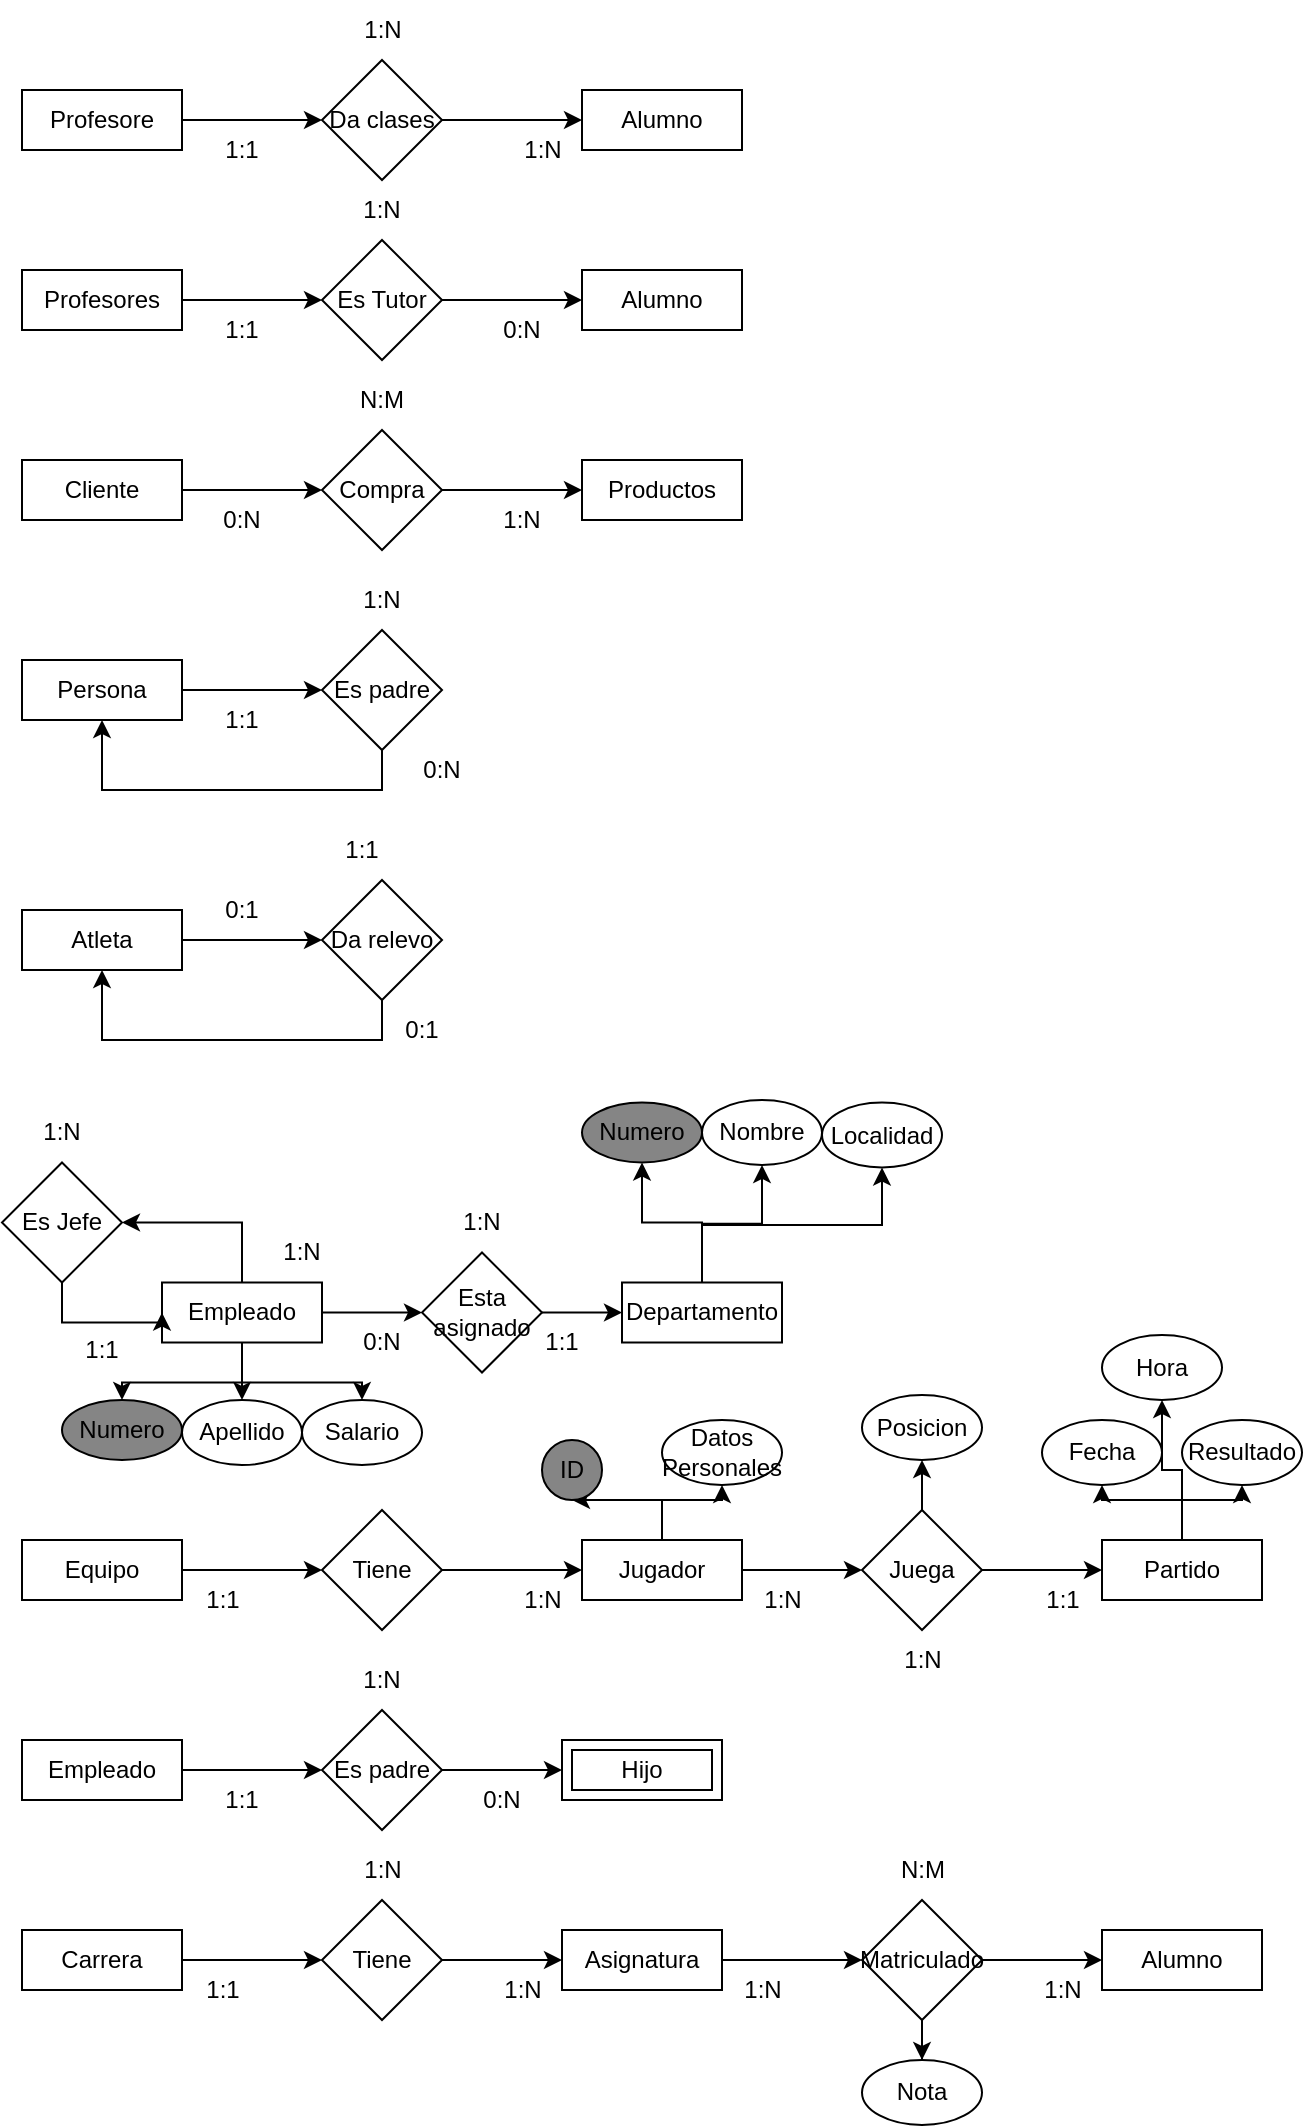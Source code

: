 <mxfile version="20.4.1" type="device"><diagram id="OgnrwaEryYFKExKdWhZs" name="Página-1"><mxGraphModel dx="1662" dy="771" grid="1" gridSize="10" guides="1" tooltips="1" connect="1" arrows="1" fold="1" page="1" pageScale="1" pageWidth="827" pageHeight="1169" math="0" shadow="0"><root><mxCell id="0"/><mxCell id="1" parent="0"/><mxCell id="p4LejCbkvc22zGOMLgZL-5" style="edgeStyle=orthogonalEdgeStyle;rounded=0;orthogonalLoop=1;jettySize=auto;html=1;exitX=1;exitY=0.5;exitDx=0;exitDy=0;entryX=0;entryY=0.5;entryDx=0;entryDy=0;" edge="1" parent="1" source="p4LejCbkvc22zGOMLgZL-1" target="p4LejCbkvc22zGOMLgZL-3"><mxGeometry relative="1" as="geometry"/></mxCell><mxCell id="p4LejCbkvc22zGOMLgZL-1" value="Profesore" style="rounded=0;whiteSpace=wrap;html=1;" vertex="1" parent="1"><mxGeometry x="30" y="55" width="80" height="30" as="geometry"/></mxCell><mxCell id="p4LejCbkvc22zGOMLgZL-2" value="Alumno" style="rounded=0;whiteSpace=wrap;html=1;" vertex="1" parent="1"><mxGeometry x="310" y="55" width="80" height="30" as="geometry"/></mxCell><mxCell id="p4LejCbkvc22zGOMLgZL-6" style="edgeStyle=orthogonalEdgeStyle;rounded=0;orthogonalLoop=1;jettySize=auto;html=1;exitX=1;exitY=0.5;exitDx=0;exitDy=0;entryX=0;entryY=0.5;entryDx=0;entryDy=0;" edge="1" parent="1" source="p4LejCbkvc22zGOMLgZL-3" target="p4LejCbkvc22zGOMLgZL-2"><mxGeometry relative="1" as="geometry"/></mxCell><mxCell id="p4LejCbkvc22zGOMLgZL-3" value="Da clases" style="rhombus;whiteSpace=wrap;html=1;" vertex="1" parent="1"><mxGeometry x="180" y="40" width="60" height="60" as="geometry"/></mxCell><mxCell id="p4LejCbkvc22zGOMLgZL-7" value="1:N" style="text;html=1;align=center;verticalAlign=middle;resizable=0;points=[];autosize=1;strokeColor=none;fillColor=none;" vertex="1" parent="1"><mxGeometry x="270" y="70" width="40" height="30" as="geometry"/></mxCell><mxCell id="p4LejCbkvc22zGOMLgZL-8" value="1:1" style="text;html=1;strokeColor=none;fillColor=none;align=center;verticalAlign=middle;whiteSpace=wrap;rounded=0;" vertex="1" parent="1"><mxGeometry x="110" y="70" width="60" height="30" as="geometry"/></mxCell><mxCell id="p4LejCbkvc22zGOMLgZL-9" value="1:N" style="text;html=1;align=center;verticalAlign=middle;resizable=0;points=[];autosize=1;strokeColor=none;fillColor=none;" vertex="1" parent="1"><mxGeometry x="190" y="10" width="40" height="30" as="geometry"/></mxCell><mxCell id="p4LejCbkvc22zGOMLgZL-13" style="edgeStyle=orthogonalEdgeStyle;rounded=0;orthogonalLoop=1;jettySize=auto;html=1;exitX=1;exitY=0.5;exitDx=0;exitDy=0;entryX=0;entryY=0.5;entryDx=0;entryDy=0;" edge="1" parent="1" source="p4LejCbkvc22zGOMLgZL-10" target="p4LejCbkvc22zGOMLgZL-12"><mxGeometry relative="1" as="geometry"/></mxCell><mxCell id="p4LejCbkvc22zGOMLgZL-10" value="Profesores" style="rounded=0;whiteSpace=wrap;html=1;" vertex="1" parent="1"><mxGeometry x="30" y="145" width="80" height="30" as="geometry"/></mxCell><mxCell id="p4LejCbkvc22zGOMLgZL-11" value="Alumno" style="rounded=0;whiteSpace=wrap;html=1;" vertex="1" parent="1"><mxGeometry x="310" y="145" width="80" height="30" as="geometry"/></mxCell><mxCell id="p4LejCbkvc22zGOMLgZL-14" style="edgeStyle=orthogonalEdgeStyle;rounded=0;orthogonalLoop=1;jettySize=auto;html=1;exitX=1;exitY=0.5;exitDx=0;exitDy=0;entryX=0;entryY=0.5;entryDx=0;entryDy=0;" edge="1" parent="1" source="p4LejCbkvc22zGOMLgZL-12" target="p4LejCbkvc22zGOMLgZL-11"><mxGeometry relative="1" as="geometry"/></mxCell><mxCell id="p4LejCbkvc22zGOMLgZL-12" value="Es Tutor" style="rhombus;whiteSpace=wrap;html=1;" vertex="1" parent="1"><mxGeometry x="180" y="130" width="60" height="60" as="geometry"/></mxCell><mxCell id="p4LejCbkvc22zGOMLgZL-15" value="1:1" style="text;html=1;strokeColor=none;fillColor=none;align=center;verticalAlign=middle;whiteSpace=wrap;rounded=0;" vertex="1" parent="1"><mxGeometry x="110" y="160" width="60" height="30" as="geometry"/></mxCell><mxCell id="p4LejCbkvc22zGOMLgZL-16" value="0:N" style="text;html=1;strokeColor=none;fillColor=none;align=center;verticalAlign=middle;whiteSpace=wrap;rounded=0;" vertex="1" parent="1"><mxGeometry x="250" y="160" width="60" height="30" as="geometry"/></mxCell><mxCell id="p4LejCbkvc22zGOMLgZL-17" value="1:N" style="text;html=1;strokeColor=none;fillColor=none;align=center;verticalAlign=middle;whiteSpace=wrap;rounded=0;" vertex="1" parent="1"><mxGeometry x="180" y="100" width="60" height="30" as="geometry"/></mxCell><mxCell id="p4LejCbkvc22zGOMLgZL-21" style="edgeStyle=orthogonalEdgeStyle;rounded=0;orthogonalLoop=1;jettySize=auto;html=1;exitX=1;exitY=0.5;exitDx=0;exitDy=0;entryX=0;entryY=0.5;entryDx=0;entryDy=0;" edge="1" parent="1" source="p4LejCbkvc22zGOMLgZL-18" target="p4LejCbkvc22zGOMLgZL-19"><mxGeometry relative="1" as="geometry"/></mxCell><mxCell id="p4LejCbkvc22zGOMLgZL-18" value="Cliente" style="rounded=0;whiteSpace=wrap;html=1;" vertex="1" parent="1"><mxGeometry x="30" y="240" width="80" height="30" as="geometry"/></mxCell><mxCell id="p4LejCbkvc22zGOMLgZL-22" style="edgeStyle=orthogonalEdgeStyle;rounded=0;orthogonalLoop=1;jettySize=auto;html=1;exitX=1;exitY=0.5;exitDx=0;exitDy=0;entryX=0;entryY=0.5;entryDx=0;entryDy=0;" edge="1" parent="1" source="p4LejCbkvc22zGOMLgZL-19" target="p4LejCbkvc22zGOMLgZL-20"><mxGeometry relative="1" as="geometry"/></mxCell><mxCell id="p4LejCbkvc22zGOMLgZL-19" value="Compra" style="rhombus;whiteSpace=wrap;html=1;" vertex="1" parent="1"><mxGeometry x="180" y="225" width="60" height="60" as="geometry"/></mxCell><mxCell id="p4LejCbkvc22zGOMLgZL-20" value="Productos" style="rounded=0;whiteSpace=wrap;html=1;" vertex="1" parent="1"><mxGeometry x="310" y="240" width="80" height="30" as="geometry"/></mxCell><mxCell id="p4LejCbkvc22zGOMLgZL-23" value="0:N" style="text;html=1;strokeColor=none;fillColor=none;align=center;verticalAlign=middle;whiteSpace=wrap;rounded=0;" vertex="1" parent="1"><mxGeometry x="110" y="255" width="60" height="30" as="geometry"/></mxCell><mxCell id="p4LejCbkvc22zGOMLgZL-24" value="1:N" style="text;html=1;strokeColor=none;fillColor=none;align=center;verticalAlign=middle;whiteSpace=wrap;rounded=0;" vertex="1" parent="1"><mxGeometry x="250" y="255" width="60" height="30" as="geometry"/></mxCell><mxCell id="p4LejCbkvc22zGOMLgZL-25" value="N:M" style="text;html=1;strokeColor=none;fillColor=none;align=center;verticalAlign=middle;whiteSpace=wrap;rounded=0;" vertex="1" parent="1"><mxGeometry x="180" y="195" width="60" height="30" as="geometry"/></mxCell><mxCell id="p4LejCbkvc22zGOMLgZL-29" style="edgeStyle=orthogonalEdgeStyle;rounded=0;orthogonalLoop=1;jettySize=auto;html=1;exitX=1;exitY=0.5;exitDx=0;exitDy=0;entryX=0;entryY=0.5;entryDx=0;entryDy=0;" edge="1" parent="1" source="p4LejCbkvc22zGOMLgZL-26" target="p4LejCbkvc22zGOMLgZL-28"><mxGeometry relative="1" as="geometry"/></mxCell><mxCell id="p4LejCbkvc22zGOMLgZL-26" value="Persona" style="rounded=0;whiteSpace=wrap;html=1;" vertex="1" parent="1"><mxGeometry x="30" y="340" width="80" height="30" as="geometry"/></mxCell><mxCell id="p4LejCbkvc22zGOMLgZL-33" style="edgeStyle=orthogonalEdgeStyle;rounded=0;orthogonalLoop=1;jettySize=auto;html=1;exitX=0.5;exitY=1;exitDx=0;exitDy=0;entryX=0.5;entryY=1;entryDx=0;entryDy=0;" edge="1" parent="1" source="p4LejCbkvc22zGOMLgZL-28" target="p4LejCbkvc22zGOMLgZL-26"><mxGeometry relative="1" as="geometry"/></mxCell><mxCell id="p4LejCbkvc22zGOMLgZL-28" value="Es padre" style="rhombus;whiteSpace=wrap;html=1;" vertex="1" parent="1"><mxGeometry x="180" y="325" width="60" height="60" as="geometry"/></mxCell><mxCell id="p4LejCbkvc22zGOMLgZL-32" value="1:1" style="text;html=1;strokeColor=none;fillColor=none;align=center;verticalAlign=middle;whiteSpace=wrap;rounded=0;" vertex="1" parent="1"><mxGeometry x="110" y="355" width="60" height="30" as="geometry"/></mxCell><mxCell id="p4LejCbkvc22zGOMLgZL-34" value="0:N" style="text;html=1;strokeColor=none;fillColor=none;align=center;verticalAlign=middle;whiteSpace=wrap;rounded=0;" vertex="1" parent="1"><mxGeometry x="210" y="380" width="60" height="30" as="geometry"/></mxCell><mxCell id="p4LejCbkvc22zGOMLgZL-35" value="1:N" style="text;html=1;strokeColor=none;fillColor=none;align=center;verticalAlign=middle;whiteSpace=wrap;rounded=0;" vertex="1" parent="1"><mxGeometry x="180" y="295" width="60" height="30" as="geometry"/></mxCell><mxCell id="p4LejCbkvc22zGOMLgZL-38" style="edgeStyle=orthogonalEdgeStyle;rounded=0;orthogonalLoop=1;jettySize=auto;html=1;exitX=1;exitY=0.5;exitDx=0;exitDy=0;entryX=0;entryY=0.5;entryDx=0;entryDy=0;" edge="1" parent="1" source="p4LejCbkvc22zGOMLgZL-36" target="p4LejCbkvc22zGOMLgZL-37"><mxGeometry relative="1" as="geometry"/></mxCell><mxCell id="p4LejCbkvc22zGOMLgZL-36" value="Atleta" style="rounded=0;whiteSpace=wrap;html=1;" vertex="1" parent="1"><mxGeometry x="30" y="465" width="80" height="30" as="geometry"/></mxCell><mxCell id="p4LejCbkvc22zGOMLgZL-39" style="edgeStyle=orthogonalEdgeStyle;rounded=0;orthogonalLoop=1;jettySize=auto;html=1;exitX=0.5;exitY=1;exitDx=0;exitDy=0;entryX=0.5;entryY=1;entryDx=0;entryDy=0;" edge="1" parent="1" source="p4LejCbkvc22zGOMLgZL-37" target="p4LejCbkvc22zGOMLgZL-36"><mxGeometry relative="1" as="geometry"/></mxCell><mxCell id="p4LejCbkvc22zGOMLgZL-37" value="Da relevo" style="rhombus;whiteSpace=wrap;html=1;" vertex="1" parent="1"><mxGeometry x="180" y="450" width="60" height="60" as="geometry"/></mxCell><mxCell id="p4LejCbkvc22zGOMLgZL-40" value="0:1" style="text;html=1;strokeColor=none;fillColor=none;align=center;verticalAlign=middle;whiteSpace=wrap;rounded=0;" vertex="1" parent="1"><mxGeometry x="110" y="450" width="60" height="30" as="geometry"/></mxCell><mxCell id="p4LejCbkvc22zGOMLgZL-41" value="0:1" style="text;html=1;strokeColor=none;fillColor=none;align=center;verticalAlign=middle;whiteSpace=wrap;rounded=0;" vertex="1" parent="1"><mxGeometry x="200" y="510" width="60" height="30" as="geometry"/></mxCell><mxCell id="p4LejCbkvc22zGOMLgZL-42" value="1:1" style="text;html=1;strokeColor=none;fillColor=none;align=center;verticalAlign=middle;whiteSpace=wrap;rounded=0;" vertex="1" parent="1"><mxGeometry x="170" y="420" width="60" height="30" as="geometry"/></mxCell><mxCell id="p4LejCbkvc22zGOMLgZL-46" style="edgeStyle=orthogonalEdgeStyle;rounded=0;orthogonalLoop=1;jettySize=auto;html=1;exitX=0.5;exitY=0;exitDx=0;exitDy=0;entryX=0.5;entryY=1;entryDx=0;entryDy=0;" edge="1" parent="1" source="p4LejCbkvc22zGOMLgZL-43" target="p4LejCbkvc22zGOMLgZL-45"><mxGeometry relative="1" as="geometry"/></mxCell><mxCell id="p4LejCbkvc22zGOMLgZL-48" style="edgeStyle=orthogonalEdgeStyle;rounded=0;orthogonalLoop=1;jettySize=auto;html=1;exitX=0.5;exitY=0;exitDx=0;exitDy=0;entryX=0.5;entryY=1;entryDx=0;entryDy=0;" edge="1" parent="1" source="p4LejCbkvc22zGOMLgZL-43" target="p4LejCbkvc22zGOMLgZL-47"><mxGeometry relative="1" as="geometry"/></mxCell><mxCell id="p4LejCbkvc22zGOMLgZL-50" style="edgeStyle=orthogonalEdgeStyle;rounded=0;orthogonalLoop=1;jettySize=auto;html=1;exitX=0.5;exitY=0;exitDx=0;exitDy=0;entryX=0.5;entryY=1;entryDx=0;entryDy=0;" edge="1" parent="1" source="p4LejCbkvc22zGOMLgZL-43" target="p4LejCbkvc22zGOMLgZL-49"><mxGeometry relative="1" as="geometry"/></mxCell><mxCell id="p4LejCbkvc22zGOMLgZL-43" value="Departamento" style="rounded=0;whiteSpace=wrap;html=1;" vertex="1" parent="1"><mxGeometry x="330" y="651.25" width="80" height="30" as="geometry"/></mxCell><mxCell id="p4LejCbkvc22zGOMLgZL-45" value="Numero" style="ellipse;whiteSpace=wrap;html=1;fillColor=#858585;" vertex="1" parent="1"><mxGeometry x="310" y="561.25" width="60" height="30" as="geometry"/></mxCell><mxCell id="p4LejCbkvc22zGOMLgZL-47" value="Nombre" style="ellipse;whiteSpace=wrap;html=1;fillColor=#FFFFFF;" vertex="1" parent="1"><mxGeometry x="370" y="560" width="60" height="32.5" as="geometry"/></mxCell><mxCell id="p4LejCbkvc22zGOMLgZL-49" value="Localidad" style="ellipse;whiteSpace=wrap;html=1;fillColor=#FFFFFF;" vertex="1" parent="1"><mxGeometry x="430" y="561.25" width="60" height="32.5" as="geometry"/></mxCell><mxCell id="p4LejCbkvc22zGOMLgZL-54" style="edgeStyle=orthogonalEdgeStyle;rounded=0;orthogonalLoop=1;jettySize=auto;html=1;exitX=1;exitY=0.5;exitDx=0;exitDy=0;entryX=0;entryY=0.5;entryDx=0;entryDy=0;" edge="1" parent="1" source="p4LejCbkvc22zGOMLgZL-52" target="p4LejCbkvc22zGOMLgZL-53"><mxGeometry relative="1" as="geometry"/></mxCell><mxCell id="p4LejCbkvc22zGOMLgZL-62" style="edgeStyle=orthogonalEdgeStyle;rounded=0;orthogonalLoop=1;jettySize=auto;html=1;exitX=0.5;exitY=0;exitDx=0;exitDy=0;entryX=1;entryY=0.5;entryDx=0;entryDy=0;" edge="1" parent="1" source="p4LejCbkvc22zGOMLgZL-52" target="p4LejCbkvc22zGOMLgZL-61"><mxGeometry relative="1" as="geometry"/></mxCell><mxCell id="p4LejCbkvc22zGOMLgZL-72" style="edgeStyle=orthogonalEdgeStyle;rounded=0;orthogonalLoop=1;jettySize=auto;html=1;exitX=0.5;exitY=1;exitDx=0;exitDy=0;entryX=0.5;entryY=0;entryDx=0;entryDy=0;" edge="1" parent="1" source="p4LejCbkvc22zGOMLgZL-52" target="p4LejCbkvc22zGOMLgZL-68"><mxGeometry relative="1" as="geometry"/></mxCell><mxCell id="p4LejCbkvc22zGOMLgZL-73" style="edgeStyle=orthogonalEdgeStyle;rounded=0;orthogonalLoop=1;jettySize=auto;html=1;exitX=0.5;exitY=1;exitDx=0;exitDy=0;entryX=0.5;entryY=0;entryDx=0;entryDy=0;" edge="1" parent="1" source="p4LejCbkvc22zGOMLgZL-52" target="p4LejCbkvc22zGOMLgZL-70"><mxGeometry relative="1" as="geometry"/></mxCell><mxCell id="p4LejCbkvc22zGOMLgZL-75" style="edgeStyle=orthogonalEdgeStyle;rounded=0;orthogonalLoop=1;jettySize=auto;html=1;exitX=0.5;exitY=1;exitDx=0;exitDy=0;entryX=0.5;entryY=0;entryDx=0;entryDy=0;" edge="1" parent="1" source="p4LejCbkvc22zGOMLgZL-52" target="p4LejCbkvc22zGOMLgZL-71"><mxGeometry relative="1" as="geometry"/></mxCell><mxCell id="p4LejCbkvc22zGOMLgZL-52" value="Empleado" style="rounded=0;whiteSpace=wrap;html=1;" vertex="1" parent="1"><mxGeometry x="100" y="651.25" width="80" height="30" as="geometry"/></mxCell><mxCell id="p4LejCbkvc22zGOMLgZL-55" style="edgeStyle=orthogonalEdgeStyle;rounded=0;orthogonalLoop=1;jettySize=auto;html=1;exitX=1;exitY=0.5;exitDx=0;exitDy=0;entryX=0;entryY=0.5;entryDx=0;entryDy=0;" edge="1" parent="1" source="p4LejCbkvc22zGOMLgZL-53" target="p4LejCbkvc22zGOMLgZL-43"><mxGeometry relative="1" as="geometry"/></mxCell><mxCell id="p4LejCbkvc22zGOMLgZL-53" value="Esta asignado" style="rhombus;whiteSpace=wrap;html=1;" vertex="1" parent="1"><mxGeometry x="230" y="636.25" width="60" height="60" as="geometry"/></mxCell><mxCell id="p4LejCbkvc22zGOMLgZL-56" value="0:N" style="text;html=1;strokeColor=none;fillColor=none;align=center;verticalAlign=middle;whiteSpace=wrap;rounded=0;" vertex="1" parent="1"><mxGeometry x="180" y="666.25" width="60" height="30" as="geometry"/></mxCell><mxCell id="p4LejCbkvc22zGOMLgZL-57" value="1:1" style="text;html=1;strokeColor=none;fillColor=none;align=center;verticalAlign=middle;whiteSpace=wrap;rounded=0;" vertex="1" parent="1"><mxGeometry x="270" y="666.25" width="60" height="30" as="geometry"/></mxCell><mxCell id="p4LejCbkvc22zGOMLgZL-58" value="1:N" style="text;html=1;strokeColor=none;fillColor=none;align=center;verticalAlign=middle;whiteSpace=wrap;rounded=0;" vertex="1" parent="1"><mxGeometry x="230" y="606.25" width="60" height="30" as="geometry"/></mxCell><mxCell id="p4LejCbkvc22zGOMLgZL-64" style="edgeStyle=orthogonalEdgeStyle;rounded=0;orthogonalLoop=1;jettySize=auto;html=1;exitX=0.5;exitY=1;exitDx=0;exitDy=0;entryX=0;entryY=0.5;entryDx=0;entryDy=0;" edge="1" parent="1" source="p4LejCbkvc22zGOMLgZL-61" target="p4LejCbkvc22zGOMLgZL-52"><mxGeometry relative="1" as="geometry"/></mxCell><mxCell id="p4LejCbkvc22zGOMLgZL-61" value="Es Jefe" style="rhombus;whiteSpace=wrap;html=1;" vertex="1" parent="1"><mxGeometry x="20" y="591.25" width="60" height="60" as="geometry"/></mxCell><mxCell id="p4LejCbkvc22zGOMLgZL-65" value="1:N" style="text;html=1;strokeColor=none;fillColor=none;align=center;verticalAlign=middle;whiteSpace=wrap;rounded=0;" vertex="1" parent="1"><mxGeometry x="140" y="621.25" width="60" height="30" as="geometry"/></mxCell><mxCell id="p4LejCbkvc22zGOMLgZL-66" value="1:1" style="text;html=1;strokeColor=none;fillColor=none;align=center;verticalAlign=middle;whiteSpace=wrap;rounded=0;" vertex="1" parent="1"><mxGeometry x="40" y="670" width="60" height="30" as="geometry"/></mxCell><mxCell id="p4LejCbkvc22zGOMLgZL-67" value="1:N" style="text;html=1;strokeColor=none;fillColor=none;align=center;verticalAlign=middle;whiteSpace=wrap;rounded=0;" vertex="1" parent="1"><mxGeometry x="20" y="561.25" width="60" height="30" as="geometry"/></mxCell><mxCell id="p4LejCbkvc22zGOMLgZL-68" value="Numero" style="ellipse;whiteSpace=wrap;html=1;fillColor=#858585;" vertex="1" parent="1"><mxGeometry x="50" y="710" width="60" height="30" as="geometry"/></mxCell><mxCell id="p4LejCbkvc22zGOMLgZL-70" value="Apellido" style="ellipse;whiteSpace=wrap;html=1;fillColor=#FFFFFF;" vertex="1" parent="1"><mxGeometry x="110" y="710" width="60" height="32.5" as="geometry"/></mxCell><mxCell id="p4LejCbkvc22zGOMLgZL-71" value="Salario" style="ellipse;whiteSpace=wrap;html=1;fillColor=#FFFFFF;" vertex="1" parent="1"><mxGeometry x="170" y="710" width="60" height="32.5" as="geometry"/></mxCell><mxCell id="p4LejCbkvc22zGOMLgZL-91" style="edgeStyle=orthogonalEdgeStyle;rounded=0;orthogonalLoop=1;jettySize=auto;html=1;exitX=1;exitY=0.5;exitDx=0;exitDy=0;entryX=0;entryY=0.5;entryDx=0;entryDy=0;" edge="1" parent="1" source="p4LejCbkvc22zGOMLgZL-77" target="p4LejCbkvc22zGOMLgZL-88"><mxGeometry relative="1" as="geometry"/></mxCell><mxCell id="p4LejCbkvc22zGOMLgZL-103" style="edgeStyle=orthogonalEdgeStyle;rounded=0;orthogonalLoop=1;jettySize=auto;html=1;exitX=0.5;exitY=0;exitDx=0;exitDy=0;entryX=0.5;entryY=1;entryDx=0;entryDy=0;" edge="1" parent="1" source="p4LejCbkvc22zGOMLgZL-77" target="p4LejCbkvc22zGOMLgZL-99"><mxGeometry relative="1" as="geometry"/></mxCell><mxCell id="p4LejCbkvc22zGOMLgZL-105" style="edgeStyle=orthogonalEdgeStyle;rounded=0;orthogonalLoop=1;jettySize=auto;html=1;exitX=0.5;exitY=0;exitDx=0;exitDy=0;entryX=0.5;entryY=1;entryDx=0;entryDy=0;" edge="1" parent="1" source="p4LejCbkvc22zGOMLgZL-77" target="p4LejCbkvc22zGOMLgZL-102"><mxGeometry relative="1" as="geometry"/></mxCell><mxCell id="p4LejCbkvc22zGOMLgZL-77" value="Jugador" style="rounded=0;whiteSpace=wrap;html=1;" vertex="1" parent="1"><mxGeometry x="310" y="780" width="80" height="30" as="geometry"/></mxCell><mxCell id="p4LejCbkvc22zGOMLgZL-80" style="edgeStyle=orthogonalEdgeStyle;rounded=0;orthogonalLoop=1;jettySize=auto;html=1;exitX=1;exitY=0.5;exitDx=0;exitDy=0;entryX=0;entryY=0.5;entryDx=0;entryDy=0;" edge="1" parent="1" source="p4LejCbkvc22zGOMLgZL-78" target="p4LejCbkvc22zGOMLgZL-79"><mxGeometry relative="1" as="geometry"/></mxCell><mxCell id="p4LejCbkvc22zGOMLgZL-78" value="Equipo" style="rounded=0;whiteSpace=wrap;html=1;" vertex="1" parent="1"><mxGeometry x="30" y="780" width="80" height="30" as="geometry"/></mxCell><mxCell id="p4LejCbkvc22zGOMLgZL-81" style="edgeStyle=orthogonalEdgeStyle;rounded=0;orthogonalLoop=1;jettySize=auto;html=1;exitX=1;exitY=0.5;exitDx=0;exitDy=0;entryX=0;entryY=0.5;entryDx=0;entryDy=0;" edge="1" parent="1" source="p4LejCbkvc22zGOMLgZL-79" target="p4LejCbkvc22zGOMLgZL-77"><mxGeometry relative="1" as="geometry"/></mxCell><mxCell id="p4LejCbkvc22zGOMLgZL-79" value="Tiene" style="rhombus;whiteSpace=wrap;html=1;" vertex="1" parent="1"><mxGeometry x="180" y="765" width="60" height="60" as="geometry"/></mxCell><mxCell id="p4LejCbkvc22zGOMLgZL-84" value="1:1" style="text;html=1;align=center;verticalAlign=middle;resizable=0;points=[];autosize=1;strokeColor=none;fillColor=none;" vertex="1" parent="1"><mxGeometry x="110" y="795" width="40" height="30" as="geometry"/></mxCell><mxCell id="p4LejCbkvc22zGOMLgZL-85" value="1:N" style="text;html=1;align=center;verticalAlign=middle;resizable=0;points=[];autosize=1;strokeColor=none;fillColor=none;" vertex="1" parent="1"><mxGeometry x="270" y="795" width="40" height="30" as="geometry"/></mxCell><mxCell id="p4LejCbkvc22zGOMLgZL-109" style="edgeStyle=orthogonalEdgeStyle;rounded=0;orthogonalLoop=1;jettySize=auto;html=1;exitX=0.5;exitY=0;exitDx=0;exitDy=0;entryX=0.5;entryY=1;entryDx=0;entryDy=0;" edge="1" parent="1" source="p4LejCbkvc22zGOMLgZL-87" target="p4LejCbkvc22zGOMLgZL-106"><mxGeometry relative="1" as="geometry"/></mxCell><mxCell id="p4LejCbkvc22zGOMLgZL-110" style="edgeStyle=orthogonalEdgeStyle;rounded=0;orthogonalLoop=1;jettySize=auto;html=1;exitX=0.5;exitY=0;exitDx=0;exitDy=0;entryX=0.5;entryY=1;entryDx=0;entryDy=0;" edge="1" parent="1" source="p4LejCbkvc22zGOMLgZL-87" target="p4LejCbkvc22zGOMLgZL-108"><mxGeometry relative="1" as="geometry"/></mxCell><mxCell id="p4LejCbkvc22zGOMLgZL-111" style="edgeStyle=orthogonalEdgeStyle;rounded=0;orthogonalLoop=1;jettySize=auto;html=1;exitX=0.5;exitY=0;exitDx=0;exitDy=0;entryX=0.5;entryY=1;entryDx=0;entryDy=0;" edge="1" parent="1" source="p4LejCbkvc22zGOMLgZL-87" target="p4LejCbkvc22zGOMLgZL-107"><mxGeometry relative="1" as="geometry"/></mxCell><mxCell id="p4LejCbkvc22zGOMLgZL-87" value="Partido" style="rounded=0;whiteSpace=wrap;html=1;" vertex="1" parent="1"><mxGeometry x="570" y="780" width="80" height="30" as="geometry"/></mxCell><mxCell id="p4LejCbkvc22zGOMLgZL-92" style="edgeStyle=orthogonalEdgeStyle;rounded=0;orthogonalLoop=1;jettySize=auto;html=1;exitX=1;exitY=0.5;exitDx=0;exitDy=0;entryX=0;entryY=0.5;entryDx=0;entryDy=0;" edge="1" parent="1" source="p4LejCbkvc22zGOMLgZL-88" target="p4LejCbkvc22zGOMLgZL-87"><mxGeometry relative="1" as="geometry"/></mxCell><mxCell id="p4LejCbkvc22zGOMLgZL-95" style="edgeStyle=orthogonalEdgeStyle;rounded=0;orthogonalLoop=1;jettySize=auto;html=1;exitX=0.5;exitY=0;exitDx=0;exitDy=0;entryX=0.5;entryY=1;entryDx=0;entryDy=0;" edge="1" parent="1" source="p4LejCbkvc22zGOMLgZL-88" target="p4LejCbkvc22zGOMLgZL-94"><mxGeometry relative="1" as="geometry"/></mxCell><mxCell id="p4LejCbkvc22zGOMLgZL-88" value="Juega" style="rhombus;whiteSpace=wrap;html=1;" vertex="1" parent="1"><mxGeometry x="450" y="765" width="60" height="60" as="geometry"/></mxCell><mxCell id="p4LejCbkvc22zGOMLgZL-94" value="Posicion" style="ellipse;whiteSpace=wrap;html=1;fillColor=#FFFFFF;" vertex="1" parent="1"><mxGeometry x="450" y="707.5" width="60" height="32.5" as="geometry"/></mxCell><mxCell id="p4LejCbkvc22zGOMLgZL-96" value="1:N" style="text;html=1;align=center;verticalAlign=middle;resizable=0;points=[];autosize=1;strokeColor=none;fillColor=none;" vertex="1" parent="1"><mxGeometry x="390" y="795" width="40" height="30" as="geometry"/></mxCell><mxCell id="p4LejCbkvc22zGOMLgZL-97" value="1:1" style="text;html=1;align=center;verticalAlign=middle;resizable=0;points=[];autosize=1;strokeColor=none;fillColor=none;" vertex="1" parent="1"><mxGeometry x="530" y="795" width="40" height="30" as="geometry"/></mxCell><mxCell id="p4LejCbkvc22zGOMLgZL-98" value="1:N" style="text;html=1;align=center;verticalAlign=middle;resizable=0;points=[];autosize=1;strokeColor=none;fillColor=none;" vertex="1" parent="1"><mxGeometry x="460" y="825" width="40" height="30" as="geometry"/></mxCell><mxCell id="p4LejCbkvc22zGOMLgZL-99" value="ID" style="ellipse;whiteSpace=wrap;html=1;fillColor=#858585;" vertex="1" parent="1"><mxGeometry x="290" y="730" width="30" height="30" as="geometry"/></mxCell><mxCell id="p4LejCbkvc22zGOMLgZL-102" value="Datos Personales" style="ellipse;whiteSpace=wrap;html=1;fillColor=#FFFFFF;" vertex="1" parent="1"><mxGeometry x="350" y="720" width="60" height="32.5" as="geometry"/></mxCell><mxCell id="p4LejCbkvc22zGOMLgZL-106" value="Fecha" style="ellipse;whiteSpace=wrap;html=1;fillColor=#FFFFFF;" vertex="1" parent="1"><mxGeometry x="540" y="720" width="60" height="32.5" as="geometry"/></mxCell><mxCell id="p4LejCbkvc22zGOMLgZL-107" value="Hora" style="ellipse;whiteSpace=wrap;html=1;fillColor=#FFFFFF;" vertex="1" parent="1"><mxGeometry x="570" y="677.5" width="60" height="32.5" as="geometry"/></mxCell><mxCell id="p4LejCbkvc22zGOMLgZL-108" value="Resultado" style="ellipse;whiteSpace=wrap;html=1;fillColor=#FFFFFF;" vertex="1" parent="1"><mxGeometry x="610" y="720" width="60" height="32.5" as="geometry"/></mxCell><mxCell id="p4LejCbkvc22zGOMLgZL-118" style="edgeStyle=orthogonalEdgeStyle;rounded=0;orthogonalLoop=1;jettySize=auto;html=1;exitX=1;exitY=0.5;exitDx=0;exitDy=0;entryX=0;entryY=0.5;entryDx=0;entryDy=0;" edge="1" parent="1" source="p4LejCbkvc22zGOMLgZL-113" target="p4LejCbkvc22zGOMLgZL-117"><mxGeometry relative="1" as="geometry"/></mxCell><mxCell id="p4LejCbkvc22zGOMLgZL-113" value="Empleado" style="rounded=0;whiteSpace=wrap;html=1;" vertex="1" parent="1"><mxGeometry x="30" y="880" width="80" height="30" as="geometry"/></mxCell><mxCell id="p4LejCbkvc22zGOMLgZL-115" value="" style="rounded=0;whiteSpace=wrap;html=1;" vertex="1" parent="1"><mxGeometry x="300" y="880" width="80" height="30" as="geometry"/></mxCell><mxCell id="p4LejCbkvc22zGOMLgZL-116" value="Hijo" style="rounded=0;whiteSpace=wrap;html=1;" vertex="1" parent="1"><mxGeometry x="305" y="885" width="70" height="20" as="geometry"/></mxCell><mxCell id="p4LejCbkvc22zGOMLgZL-119" style="edgeStyle=orthogonalEdgeStyle;rounded=0;orthogonalLoop=1;jettySize=auto;html=1;exitX=1;exitY=0.5;exitDx=0;exitDy=0;entryX=0;entryY=0.5;entryDx=0;entryDy=0;" edge="1" parent="1" source="p4LejCbkvc22zGOMLgZL-117" target="p4LejCbkvc22zGOMLgZL-115"><mxGeometry relative="1" as="geometry"/></mxCell><mxCell id="p4LejCbkvc22zGOMLgZL-117" value="Es padre" style="rhombus;whiteSpace=wrap;html=1;" vertex="1" parent="1"><mxGeometry x="180" y="865" width="60" height="60" as="geometry"/></mxCell><mxCell id="p4LejCbkvc22zGOMLgZL-120" value="0:N" style="text;html=1;strokeColor=none;fillColor=none;align=center;verticalAlign=middle;whiteSpace=wrap;rounded=0;" vertex="1" parent="1"><mxGeometry x="240" y="895" width="60" height="30" as="geometry"/></mxCell><mxCell id="p4LejCbkvc22zGOMLgZL-121" value="1:1" style="text;html=1;strokeColor=none;fillColor=none;align=center;verticalAlign=middle;whiteSpace=wrap;rounded=0;" vertex="1" parent="1"><mxGeometry x="110" y="895" width="60" height="30" as="geometry"/></mxCell><mxCell id="p4LejCbkvc22zGOMLgZL-122" value="1:N" style="text;html=1;strokeColor=none;fillColor=none;align=center;verticalAlign=middle;whiteSpace=wrap;rounded=0;" vertex="1" parent="1"><mxGeometry x="180" y="835" width="60" height="30" as="geometry"/></mxCell><mxCell id="p4LejCbkvc22zGOMLgZL-128" style="edgeStyle=orthogonalEdgeStyle;rounded=0;orthogonalLoop=1;jettySize=auto;html=1;exitX=1;exitY=0.5;exitDx=0;exitDy=0;entryX=0;entryY=0.5;entryDx=0;entryDy=0;" edge="1" parent="1" source="p4LejCbkvc22zGOMLgZL-124" target="p4LejCbkvc22zGOMLgZL-127"><mxGeometry relative="1" as="geometry"/></mxCell><mxCell id="p4LejCbkvc22zGOMLgZL-124" value="Carrera" style="rounded=0;whiteSpace=wrap;html=1;" vertex="1" parent="1"><mxGeometry x="30" y="975" width="80" height="30" as="geometry"/></mxCell><mxCell id="p4LejCbkvc22zGOMLgZL-132" style="edgeStyle=orthogonalEdgeStyle;rounded=0;orthogonalLoop=1;jettySize=auto;html=1;exitX=1;exitY=0.5;exitDx=0;exitDy=0;entryX=0;entryY=0.5;entryDx=0;entryDy=0;" edge="1" parent="1" source="p4LejCbkvc22zGOMLgZL-125" target="p4LejCbkvc22zGOMLgZL-130"><mxGeometry relative="1" as="geometry"/></mxCell><mxCell id="p4LejCbkvc22zGOMLgZL-125" value="Asignatura" style="rounded=0;whiteSpace=wrap;html=1;" vertex="1" parent="1"><mxGeometry x="300" y="975" width="80" height="30" as="geometry"/></mxCell><mxCell id="p4LejCbkvc22zGOMLgZL-126" value="Alumno" style="rounded=0;whiteSpace=wrap;html=1;" vertex="1" parent="1"><mxGeometry x="570" y="975" width="80" height="30" as="geometry"/></mxCell><mxCell id="p4LejCbkvc22zGOMLgZL-129" style="edgeStyle=orthogonalEdgeStyle;rounded=0;orthogonalLoop=1;jettySize=auto;html=1;exitX=1;exitY=0.5;exitDx=0;exitDy=0;entryX=0;entryY=0.5;entryDx=0;entryDy=0;" edge="1" parent="1" source="p4LejCbkvc22zGOMLgZL-127" target="p4LejCbkvc22zGOMLgZL-125"><mxGeometry relative="1" as="geometry"/></mxCell><mxCell id="p4LejCbkvc22zGOMLgZL-127" value="Tiene" style="rhombus;whiteSpace=wrap;html=1;" vertex="1" parent="1"><mxGeometry x="180" y="960" width="60" height="60" as="geometry"/></mxCell><mxCell id="p4LejCbkvc22zGOMLgZL-133" style="edgeStyle=orthogonalEdgeStyle;rounded=0;orthogonalLoop=1;jettySize=auto;html=1;exitX=1;exitY=0.5;exitDx=0;exitDy=0;entryX=0;entryY=0.5;entryDx=0;entryDy=0;" edge="1" parent="1" source="p4LejCbkvc22zGOMLgZL-130" target="p4LejCbkvc22zGOMLgZL-126"><mxGeometry relative="1" as="geometry"/></mxCell><mxCell id="p4LejCbkvc22zGOMLgZL-138" style="edgeStyle=orthogonalEdgeStyle;rounded=0;orthogonalLoop=1;jettySize=auto;html=1;exitX=0.5;exitY=1;exitDx=0;exitDy=0;" edge="1" parent="1" source="p4LejCbkvc22zGOMLgZL-130" target="p4LejCbkvc22zGOMLgZL-137"><mxGeometry relative="1" as="geometry"/></mxCell><mxCell id="p4LejCbkvc22zGOMLgZL-130" value="Matriculado" style="rhombus;whiteSpace=wrap;html=1;" vertex="1" parent="1"><mxGeometry x="450" y="960" width="60" height="60" as="geometry"/></mxCell><mxCell id="p4LejCbkvc22zGOMLgZL-134" value="1:N" style="text;html=1;align=center;verticalAlign=middle;resizable=0;points=[];autosize=1;strokeColor=none;fillColor=none;" vertex="1" parent="1"><mxGeometry x="530" y="990" width="40" height="30" as="geometry"/></mxCell><mxCell id="p4LejCbkvc22zGOMLgZL-135" value="1:N" style="text;html=1;align=center;verticalAlign=middle;resizable=0;points=[];autosize=1;strokeColor=none;fillColor=none;" vertex="1" parent="1"><mxGeometry x="380" y="990" width="40" height="30" as="geometry"/></mxCell><mxCell id="p4LejCbkvc22zGOMLgZL-136" value="N:M" style="text;html=1;align=center;verticalAlign=middle;resizable=0;points=[];autosize=1;strokeColor=none;fillColor=none;" vertex="1" parent="1"><mxGeometry x="455" y="930" width="50" height="30" as="geometry"/></mxCell><mxCell id="p4LejCbkvc22zGOMLgZL-137" value="Nota" style="ellipse;whiteSpace=wrap;html=1;fillColor=#FFFFFF;" vertex="1" parent="1"><mxGeometry x="450" y="1040" width="60" height="32.5" as="geometry"/></mxCell><mxCell id="p4LejCbkvc22zGOMLgZL-139" value="1:1" style="text;html=1;align=center;verticalAlign=middle;resizable=0;points=[];autosize=1;strokeColor=none;fillColor=none;" vertex="1" parent="1"><mxGeometry x="110" y="990" width="40" height="30" as="geometry"/></mxCell><mxCell id="p4LejCbkvc22zGOMLgZL-140" value="1:N" style="text;html=1;align=center;verticalAlign=middle;resizable=0;points=[];autosize=1;strokeColor=none;fillColor=none;" vertex="1" parent="1"><mxGeometry x="260" y="990" width="40" height="30" as="geometry"/></mxCell><mxCell id="p4LejCbkvc22zGOMLgZL-141" value="1:N" style="text;html=1;align=center;verticalAlign=middle;resizable=0;points=[];autosize=1;strokeColor=none;fillColor=none;" vertex="1" parent="1"><mxGeometry x="190" y="930" width="40" height="30" as="geometry"/></mxCell></root></mxGraphModel></diagram></mxfile>
